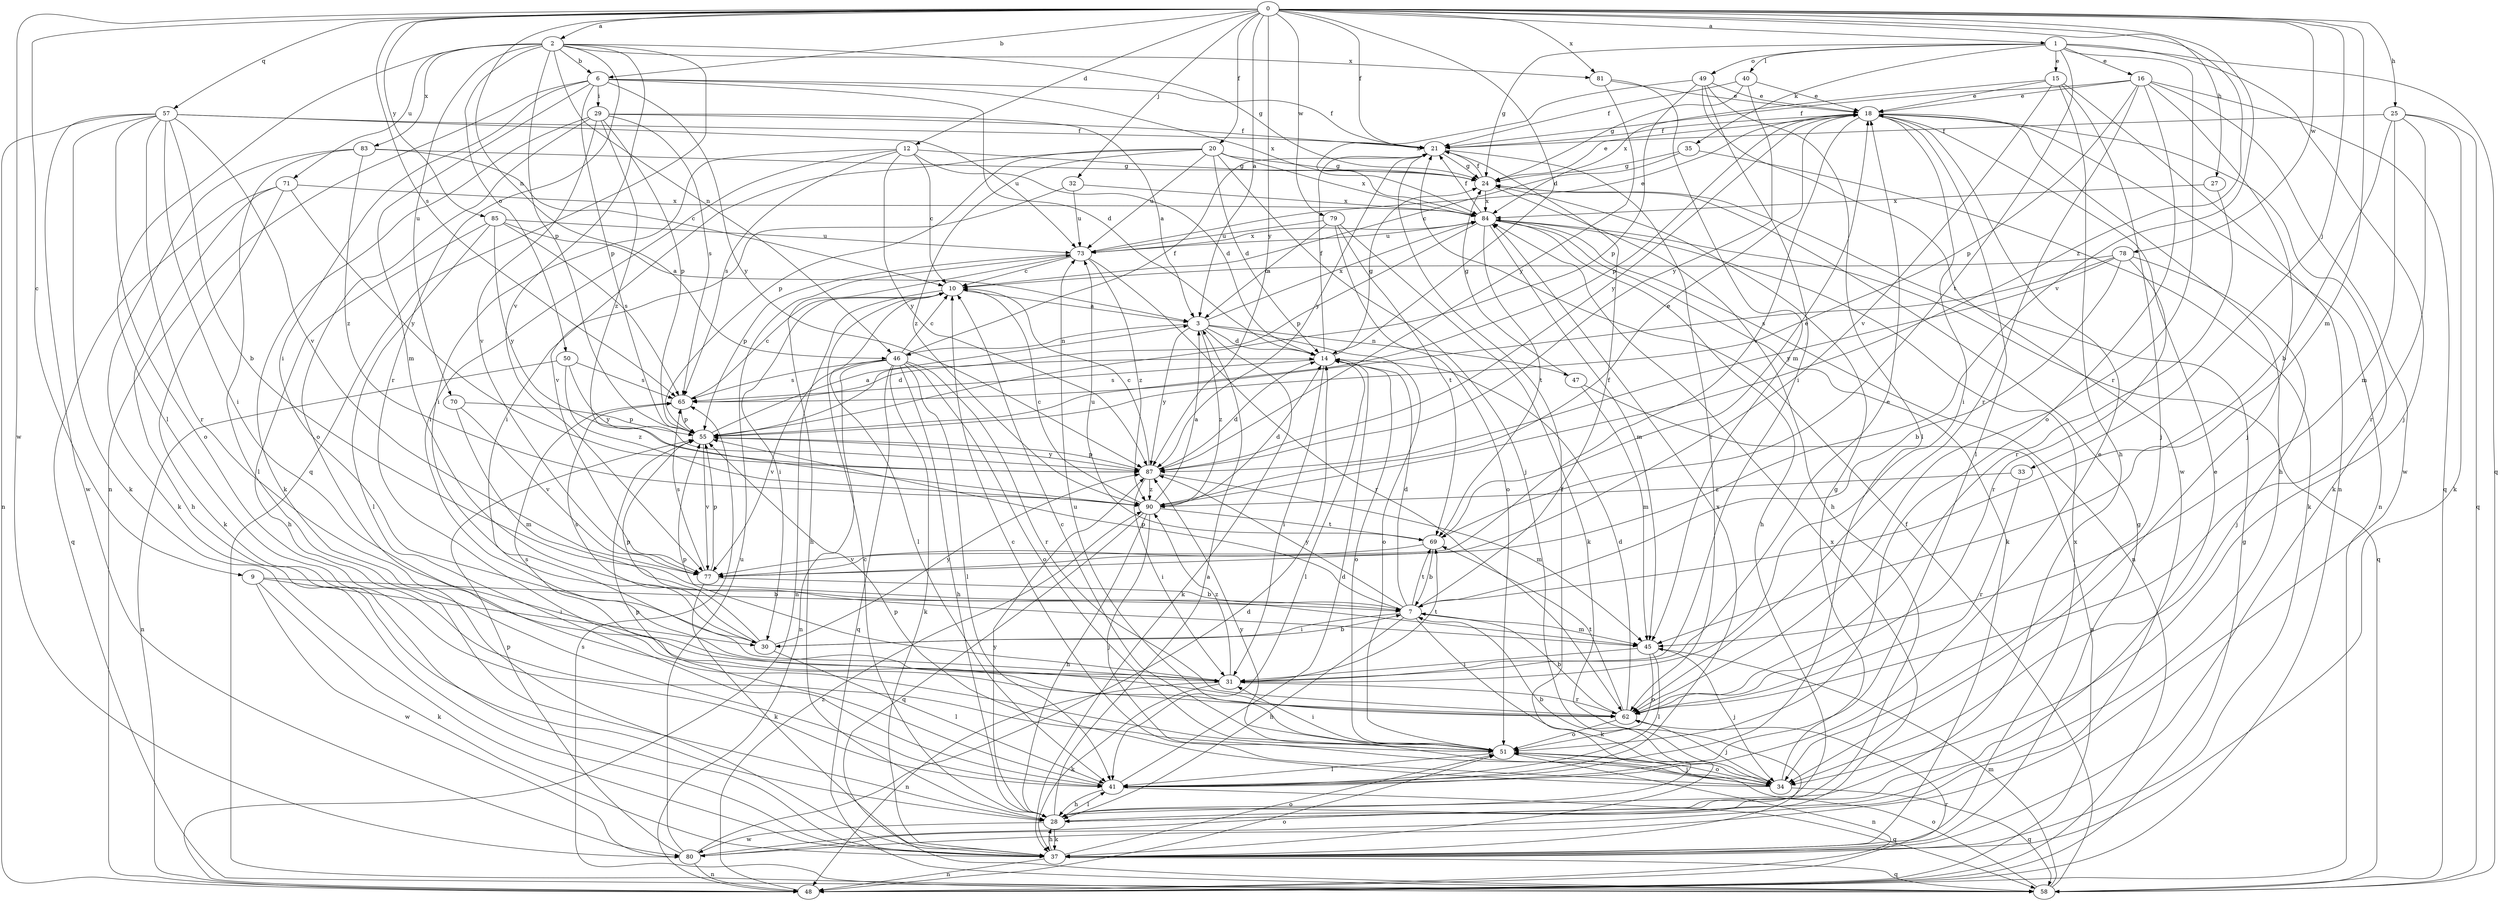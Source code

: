 strict digraph  {
0;
1;
2;
3;
6;
7;
9;
10;
12;
14;
15;
16;
18;
20;
21;
24;
25;
27;
28;
29;
30;
31;
32;
33;
34;
35;
37;
40;
41;
45;
46;
47;
48;
49;
50;
51;
55;
57;
58;
62;
65;
69;
70;
71;
73;
77;
78;
79;
80;
81;
83;
84;
85;
87;
90;
0 -> 1  [label=a];
0 -> 2  [label=a];
0 -> 3  [label=a];
0 -> 6  [label=b];
0 -> 9  [label=c];
0 -> 12  [label=d];
0 -> 14  [label=d];
0 -> 20  [label=f];
0 -> 21  [label=f];
0 -> 25  [label=h];
0 -> 27  [label=h];
0 -> 32  [label=j];
0 -> 33  [label=j];
0 -> 45  [label=m];
0 -> 46  [label=n];
0 -> 57  [label=q];
0 -> 65  [label=s];
0 -> 77  [label=v];
0 -> 78  [label=w];
0 -> 79  [label=w];
0 -> 80  [label=w];
0 -> 81  [label=x];
0 -> 85  [label=y];
0 -> 87  [label=y];
0 -> 90  [label=z];
1 -> 15  [label=e];
1 -> 16  [label=e];
1 -> 24  [label=g];
1 -> 34  [label=j];
1 -> 35  [label=k];
1 -> 40  [label=l];
1 -> 49  [label=o];
1 -> 58  [label=q];
1 -> 62  [label=r];
1 -> 69  [label=t];
2 -> 6  [label=b];
2 -> 24  [label=g];
2 -> 41  [label=l];
2 -> 46  [label=n];
2 -> 50  [label=o];
2 -> 55  [label=p];
2 -> 58  [label=q];
2 -> 62  [label=r];
2 -> 70  [label=u];
2 -> 71  [label=u];
2 -> 77  [label=v];
2 -> 81  [label=x];
2 -> 83  [label=x];
3 -> 14  [label=d];
3 -> 37  [label=k];
3 -> 46  [label=n];
3 -> 47  [label=n];
3 -> 51  [label=o];
3 -> 84  [label=x];
3 -> 87  [label=y];
3 -> 90  [label=z];
6 -> 14  [label=d];
6 -> 21  [label=f];
6 -> 29  [label=i];
6 -> 30  [label=i];
6 -> 45  [label=m];
6 -> 48  [label=n];
6 -> 55  [label=p];
6 -> 84  [label=x];
6 -> 87  [label=y];
7 -> 14  [label=d];
7 -> 21  [label=f];
7 -> 28  [label=h];
7 -> 30  [label=i];
7 -> 37  [label=k];
7 -> 45  [label=m];
7 -> 55  [label=p];
7 -> 69  [label=t];
7 -> 87  [label=y];
9 -> 7  [label=b];
9 -> 30  [label=i];
9 -> 37  [label=k];
9 -> 80  [label=w];
10 -> 3  [label=a];
10 -> 30  [label=i];
10 -> 41  [label=l];
10 -> 48  [label=n];
12 -> 10  [label=c];
12 -> 14  [label=d];
12 -> 24  [label=g];
12 -> 30  [label=i];
12 -> 31  [label=i];
12 -> 65  [label=s];
12 -> 87  [label=y];
14 -> 21  [label=f];
14 -> 24  [label=g];
14 -> 31  [label=i];
14 -> 41  [label=l];
14 -> 51  [label=o];
14 -> 65  [label=s];
15 -> 18  [label=e];
15 -> 28  [label=h];
15 -> 34  [label=j];
15 -> 48  [label=n];
15 -> 77  [label=v];
15 -> 84  [label=x];
16 -> 18  [label=e];
16 -> 21  [label=f];
16 -> 34  [label=j];
16 -> 51  [label=o];
16 -> 55  [label=p];
16 -> 58  [label=q];
16 -> 62  [label=r];
16 -> 80  [label=w];
18 -> 21  [label=f];
18 -> 28  [label=h];
18 -> 31  [label=i];
18 -> 37  [label=k];
18 -> 41  [label=l];
18 -> 48  [label=n];
18 -> 55  [label=p];
18 -> 77  [label=v];
18 -> 87  [label=y];
20 -> 14  [label=d];
20 -> 24  [label=g];
20 -> 31  [label=i];
20 -> 34  [label=j];
20 -> 55  [label=p];
20 -> 73  [label=u];
20 -> 84  [label=x];
20 -> 90  [label=z];
21 -> 24  [label=g];
21 -> 62  [label=r];
21 -> 87  [label=y];
24 -> 18  [label=e];
24 -> 21  [label=f];
24 -> 28  [label=h];
24 -> 84  [label=x];
25 -> 7  [label=b];
25 -> 21  [label=f];
25 -> 37  [label=k];
25 -> 45  [label=m];
25 -> 58  [label=q];
25 -> 62  [label=r];
27 -> 62  [label=r];
27 -> 84  [label=x];
28 -> 3  [label=a];
28 -> 10  [label=c];
28 -> 18  [label=e];
28 -> 21  [label=f];
28 -> 37  [label=k];
28 -> 41  [label=l];
28 -> 80  [label=w];
28 -> 87  [label=y];
29 -> 3  [label=a];
29 -> 21  [label=f];
29 -> 37  [label=k];
29 -> 51  [label=o];
29 -> 55  [label=p];
29 -> 65  [label=s];
29 -> 77  [label=v];
29 -> 90  [label=z];
30 -> 7  [label=b];
30 -> 41  [label=l];
30 -> 55  [label=p];
30 -> 65  [label=s];
30 -> 87  [label=y];
31 -> 18  [label=e];
31 -> 37  [label=k];
31 -> 48  [label=n];
31 -> 55  [label=p];
31 -> 62  [label=r];
31 -> 69  [label=t];
31 -> 90  [label=z];
32 -> 73  [label=u];
32 -> 77  [label=v];
32 -> 84  [label=x];
33 -> 62  [label=r];
33 -> 90  [label=z];
34 -> 7  [label=b];
34 -> 10  [label=c];
34 -> 24  [label=g];
34 -> 51  [label=o];
34 -> 55  [label=p];
34 -> 58  [label=q];
34 -> 87  [label=y];
35 -> 10  [label=c];
35 -> 24  [label=g];
35 -> 37  [label=k];
37 -> 24  [label=g];
37 -> 28  [label=h];
37 -> 48  [label=n];
37 -> 51  [label=o];
37 -> 58  [label=q];
37 -> 84  [label=x];
40 -> 18  [label=e];
40 -> 21  [label=f];
40 -> 24  [label=g];
40 -> 87  [label=y];
41 -> 14  [label=d];
41 -> 18  [label=e];
41 -> 28  [label=h];
41 -> 55  [label=p];
41 -> 58  [label=q];
41 -> 84  [label=x];
45 -> 31  [label=i];
45 -> 34  [label=j];
45 -> 41  [label=l];
45 -> 51  [label=o];
46 -> 10  [label=c];
46 -> 21  [label=f];
46 -> 28  [label=h];
46 -> 37  [label=k];
46 -> 41  [label=l];
46 -> 48  [label=n];
46 -> 51  [label=o];
46 -> 58  [label=q];
46 -> 62  [label=r];
46 -> 65  [label=s];
46 -> 77  [label=v];
47 -> 24  [label=g];
47 -> 45  [label=m];
47 -> 48  [label=n];
48 -> 24  [label=g];
48 -> 51  [label=o];
48 -> 62  [label=r];
48 -> 90  [label=z];
49 -> 18  [label=e];
49 -> 31  [label=i];
49 -> 41  [label=l];
49 -> 55  [label=p];
49 -> 80  [label=w];
49 -> 84  [label=x];
50 -> 48  [label=n];
50 -> 65  [label=s];
50 -> 87  [label=y];
50 -> 90  [label=z];
51 -> 10  [label=c];
51 -> 31  [label=i];
51 -> 34  [label=j];
51 -> 41  [label=l];
51 -> 48  [label=n];
51 -> 73  [label=u];
55 -> 3  [label=a];
55 -> 77  [label=v];
55 -> 87  [label=y];
57 -> 7  [label=b];
57 -> 21  [label=f];
57 -> 31  [label=i];
57 -> 37  [label=k];
57 -> 48  [label=n];
57 -> 51  [label=o];
57 -> 62  [label=r];
57 -> 73  [label=u];
57 -> 77  [label=v];
57 -> 80  [label=w];
58 -> 21  [label=f];
58 -> 45  [label=m];
58 -> 51  [label=o];
58 -> 65  [label=s];
62 -> 7  [label=b];
62 -> 14  [label=d];
62 -> 34  [label=j];
62 -> 51  [label=o];
62 -> 65  [label=s];
62 -> 69  [label=t];
65 -> 10  [label=c];
65 -> 14  [label=d];
65 -> 55  [label=p];
69 -> 7  [label=b];
69 -> 18  [label=e];
69 -> 73  [label=u];
69 -> 77  [label=v];
70 -> 45  [label=m];
70 -> 55  [label=p];
70 -> 77  [label=v];
71 -> 28  [label=h];
71 -> 37  [label=k];
71 -> 58  [label=q];
71 -> 84  [label=x];
71 -> 87  [label=y];
73 -> 10  [label=c];
73 -> 18  [label=e];
73 -> 28  [label=h];
73 -> 55  [label=p];
73 -> 62  [label=r];
73 -> 84  [label=x];
73 -> 90  [label=z];
77 -> 7  [label=b];
77 -> 37  [label=k];
77 -> 55  [label=p];
77 -> 65  [label=s];
78 -> 7  [label=b];
78 -> 10  [label=c];
78 -> 34  [label=j];
78 -> 62  [label=r];
78 -> 65  [label=s];
78 -> 87  [label=y];
79 -> 3  [label=a];
79 -> 37  [label=k];
79 -> 51  [label=o];
79 -> 69  [label=t];
79 -> 73  [label=u];
80 -> 14  [label=d];
80 -> 48  [label=n];
80 -> 55  [label=p];
80 -> 73  [label=u];
80 -> 84  [label=x];
81 -> 18  [label=e];
81 -> 45  [label=m];
81 -> 87  [label=y];
83 -> 10  [label=c];
83 -> 24  [label=g];
83 -> 37  [label=k];
83 -> 41  [label=l];
83 -> 90  [label=z];
84 -> 21  [label=f];
84 -> 28  [label=h];
84 -> 37  [label=k];
84 -> 45  [label=m];
84 -> 48  [label=n];
84 -> 55  [label=p];
84 -> 58  [label=q];
84 -> 69  [label=t];
84 -> 73  [label=u];
85 -> 3  [label=a];
85 -> 28  [label=h];
85 -> 41  [label=l];
85 -> 65  [label=s];
85 -> 73  [label=u];
85 -> 87  [label=y];
87 -> 10  [label=c];
87 -> 14  [label=d];
87 -> 31  [label=i];
87 -> 45  [label=m];
87 -> 55  [label=p];
87 -> 90  [label=z];
90 -> 3  [label=a];
90 -> 10  [label=c];
90 -> 14  [label=d];
90 -> 18  [label=e];
90 -> 28  [label=h];
90 -> 34  [label=j];
90 -> 58  [label=q];
90 -> 69  [label=t];
}
